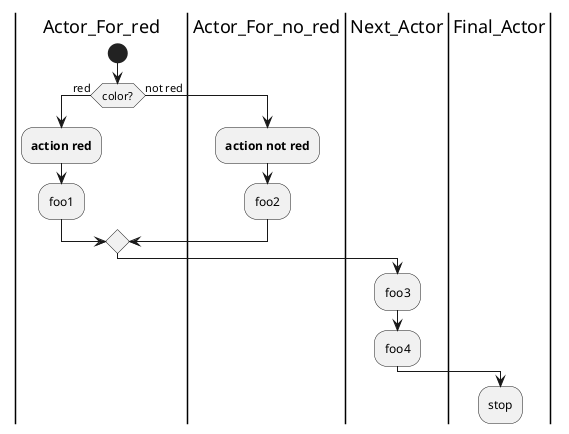 @startuml

|Actor_For_red|
start
if (color?) is (red) then
:**action red**;
:foo1;
else (not red)
|Actor_For_no_red|
:**action not red**;
:foo2;
endif
|Next_Actor|
:foo3;
:foo4;
|Final_Actor|
:stop;
@enduml